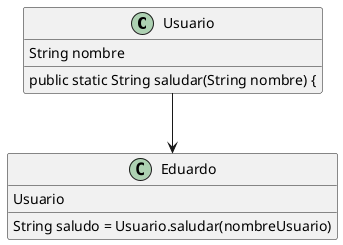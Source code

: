 @startuml
Usuario --> Eduardo

class Usuario {
    String nombre
    public static String saludar(String nombre) {
 }
class Eduardo {
    Usuario
    String saludo = Usuario.saludar(nombreUsuario)
 }
@enduml